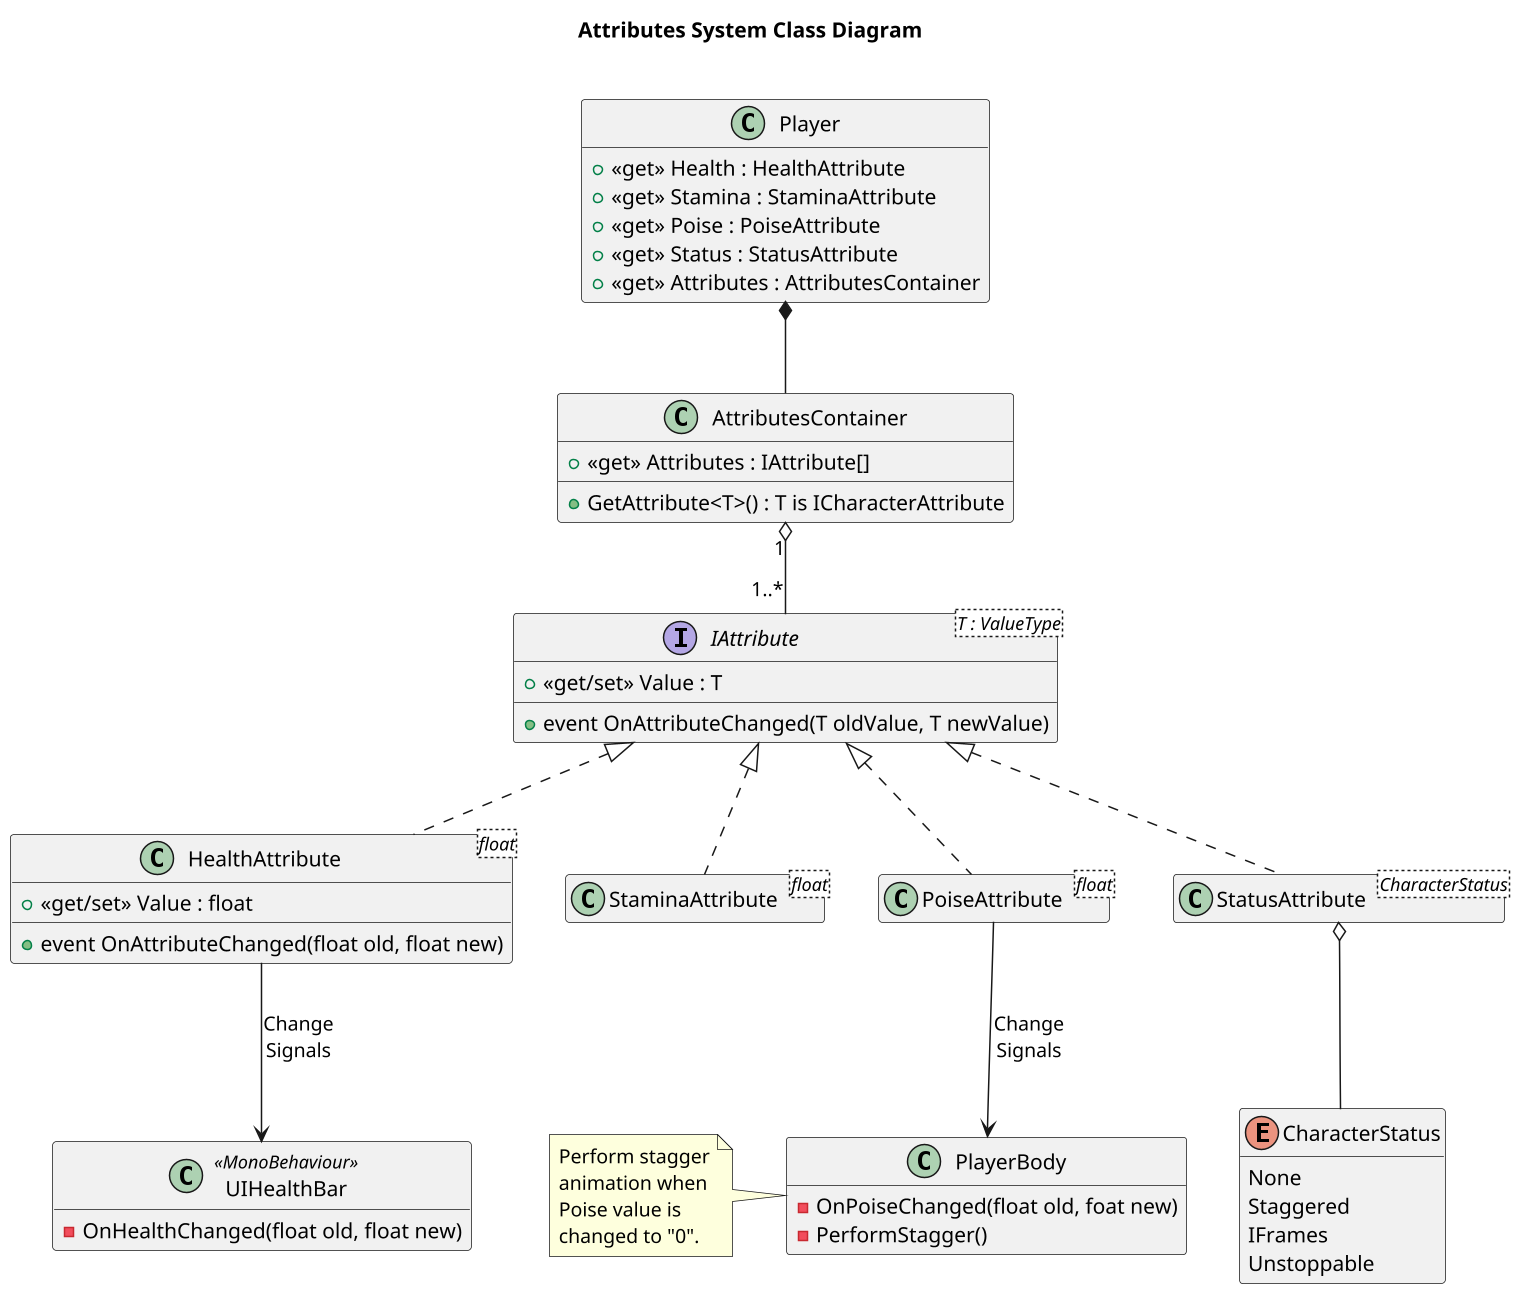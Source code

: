 @startuml Attributes
title Attributes System Class Diagram\n

class Player {
    +<<get>> Health : HealthAttribute
    +<<get>> Stamina : StaminaAttribute
    +<<get>> Poise : PoiseAttribute
    +<<get>> Status : StatusAttribute
    +<<get>> Attributes : AttributesContainer
}
Player *-- AttributesContainer

interface IAttribute<T : ValueType> {
    +<<get/set>> Value : T
    +event OnAttributeChanged(T oldValue, T newValue)
}

class HealthAttribute<float> implements IAttribute {
    +<<get/set>> Value : float
    +event OnAttributeChanged(float old, float new)
}
class StaminaAttribute<float> implements IAttribute
class PoiseAttribute<float> implements IAttribute

enum CharacterStatus {
    None
    Staggered
    IFrames
    Unstoppable
}
class StatusAttribute<CharacterStatus> implements IAttribute
StatusAttribute o-- CharacterStatus

class AttributesContainer
{
    +<<get>> Attributes : IAttribute[]
    +GetAttribute<T>() : T is ICharacterAttribute
}
AttributesContainer "1" o-- "1..*" IAttribute

class UIHealthBar <<MonoBehaviour>> {
    -OnHealthChanged(float old, float new)
}

PoiseAttribute --> PlayerBody : Change\nSignals

class PlayerBody {
    -OnPoiseChanged(float old, foat new)
    -PerformStagger()
}
note left : Perform stagger\nanimation when\nPoise value is\nchanged to "0".

HealthAttribute --> UIHealthBar : Change\nSignals

scale 1.5
hide empty members
@enduml